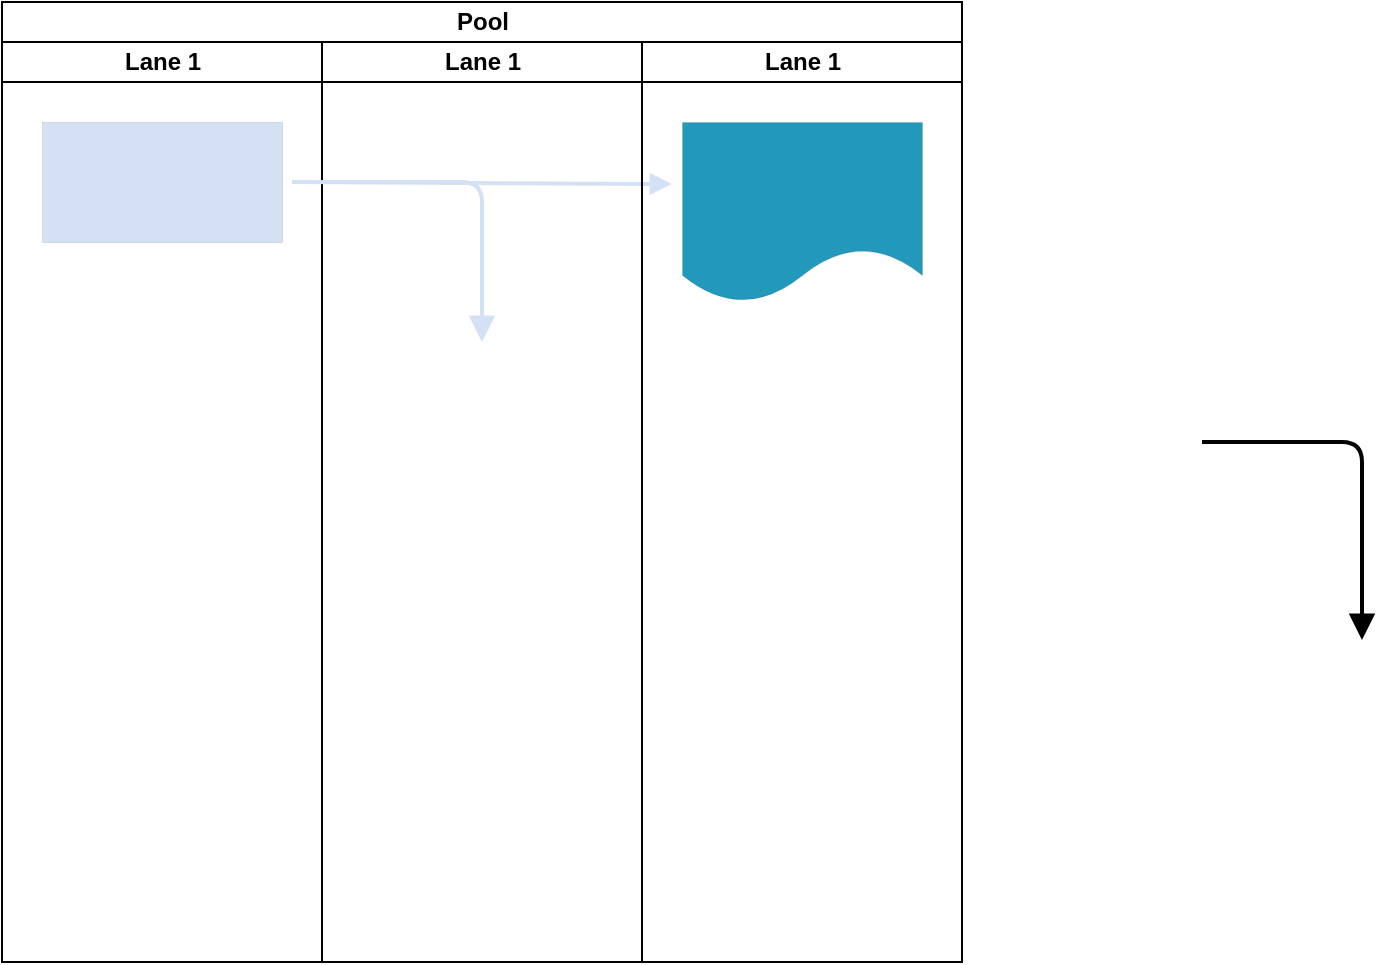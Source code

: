 <mxfile version="22.1.5" type="github">
  <diagram id="C5RBs43oDa-KdzZeNtuy" name="Page-1">
    <mxGraphModel dx="880" dy="1655" grid="1" gridSize="10" guides="1" tooltips="1" connect="1" arrows="1" fold="1" page="1" pageScale="1" pageWidth="827" pageHeight="1169" background="none" math="0" shadow="0">
      <root>
        <mxCell id="WIyWlLk6GJQsqaUBKTNV-0" />
        <mxCell id="WIyWlLk6GJQsqaUBKTNV-1" parent="WIyWlLk6GJQsqaUBKTNV-0" />
        <mxCell id="oTPYxhKpV-t5V6AZrwu8-19" value="Pool" style="swimlane;childLayout=stackLayout;resizeParent=1;resizeParentMax=0;startSize=20;html=1;fillColor=#fff;" vertex="1" parent="WIyWlLk6GJQsqaUBKTNV-1">
          <mxGeometry x="20.0" y="-40" width="480" height="480" as="geometry" />
        </mxCell>
        <mxCell id="oTPYxhKpV-t5V6AZrwu8-20" value="Lane 1" style="swimlane;startSize=20;html=1;" vertex="1" parent="oTPYxhKpV-t5V6AZrwu8-19">
          <mxGeometry y="20" width="160" height="460" as="geometry" />
        </mxCell>
        <mxCell id="oTPYxhKpV-t5V6AZrwu8-23" value="" style="rounded=0;whiteSpace=wrap;html=1;strokeWidth=0;perimeterSpacing=0;shadow=0;glass=0;imageWidth=20;fillColor=#D4E1F5;fillStyle=auto;" vertex="1" parent="oTPYxhKpV-t5V6AZrwu8-20">
          <mxGeometry x="20" y="40" width="120" height="60" as="geometry" />
        </mxCell>
        <mxCell id="oTPYxhKpV-t5V6AZrwu8-35" value="Lane 1" style="swimlane;startSize=20;html=1;fillColor=#fff;" vertex="1" parent="oTPYxhKpV-t5V6AZrwu8-19">
          <mxGeometry x="160" y="20" width="160" height="460" as="geometry" />
        </mxCell>
        <mxCell id="oTPYxhKpV-t5V6AZrwu8-40" value="" style="endArrow=block;html=1;rounded=0;endSize=6;endFill=1;strokeWidth=2;strokeColor=#D4E1F5;" edge="1" parent="oTPYxhKpV-t5V6AZrwu8-35">
          <mxGeometry width="50" height="50" relative="1" as="geometry">
            <mxPoint x="-15.0" y="70" as="sourcePoint" />
            <mxPoint x="175.0" y="71" as="targetPoint" />
          </mxGeometry>
        </mxCell>
        <mxCell id="oTPYxhKpV-t5V6AZrwu8-67" value="" style="edgeStyle=segmentEdgeStyle;endArrow=none;html=1;endSize=8;startSize=8;labelBackgroundColor=default;strokeColor=#D4E1F5;strokeWidth=2;align=center;verticalAlign=middle;fontFamily=Helvetica;fontSize=11;fontColor=default;shape=connector;jumpStyle=none;rounded=1;endFill=0;startArrow=block;startFill=1;" edge="1" parent="oTPYxhKpV-t5V6AZrwu8-35">
          <mxGeometry width="50" height="50" relative="1" as="geometry">
            <mxPoint x="80.0" y="150" as="sourcePoint" />
            <mxPoint x="-4.547e-13" y="70" as="targetPoint" />
            <Array as="points">
              <mxPoint x="80" y="70" />
            </Array>
          </mxGeometry>
        </mxCell>
        <mxCell id="oTPYxhKpV-t5V6AZrwu8-37" value="Lane 1" style="swimlane;startSize=20;html=1;" vertex="1" parent="oTPYxhKpV-t5V6AZrwu8-19">
          <mxGeometry x="320" y="20" width="160" height="460" as="geometry" />
        </mxCell>
        <mxCell id="oTPYxhKpV-t5V6AZrwu8-39" value="" style="shape=document;whiteSpace=wrap;html=1;boundedLbl=1;strokeWidth=0;fillColor=#2299BB;" vertex="1" parent="oTPYxhKpV-t5V6AZrwu8-37">
          <mxGeometry x="20" y="40" width="120" height="90" as="geometry" />
        </mxCell>
        <mxCell id="oTPYxhKpV-t5V6AZrwu8-62" value="" style="edgeStyle=segmentEdgeStyle;endArrow=none;html=1;endSize=8;startSize=8;labelBackgroundColor=default;strokeColor=default;strokeWidth=2;align=center;verticalAlign=middle;fontFamily=Helvetica;fontSize=11;fontColor=default;shape=connector;jumpStyle=none;rounded=1;endFill=0;startArrow=block;startFill=1;" edge="1" parent="WIyWlLk6GJQsqaUBKTNV-1">
          <mxGeometry width="50" height="50" relative="1" as="geometry">
            <mxPoint x="700" y="279" as="sourcePoint" />
            <mxPoint x="620" y="180" as="targetPoint" />
            <Array as="points">
              <mxPoint x="700" y="279" />
              <mxPoint x="700" y="180" />
            </Array>
          </mxGeometry>
        </mxCell>
      </root>
    </mxGraphModel>
  </diagram>
</mxfile>
